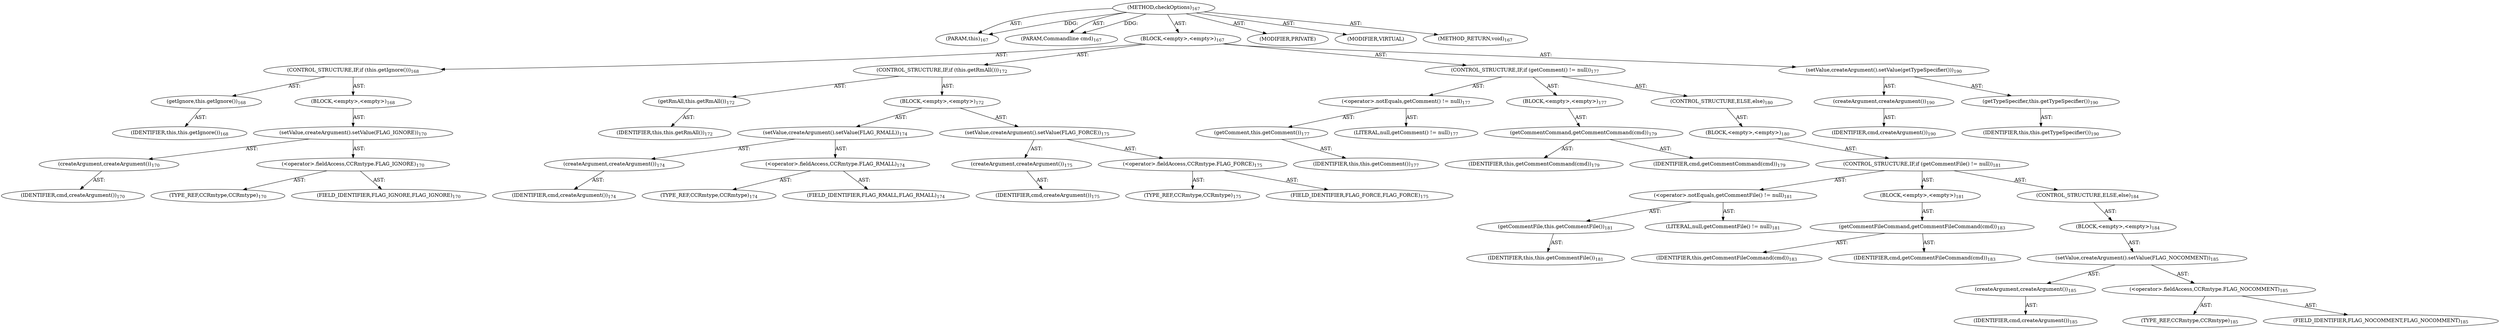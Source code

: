 digraph "checkOptions" {  
"111669149697" [label = <(METHOD,checkOptions)<SUB>167</SUB>> ]
"115964116993" [label = <(PARAM,this)<SUB>167</SUB>> ]
"115964116997" [label = <(PARAM,Commandline cmd)<SUB>167</SUB>> ]
"25769803783" [label = <(BLOCK,&lt;empty&gt;,&lt;empty&gt;)<SUB>167</SUB>> ]
"47244640259" [label = <(CONTROL_STRUCTURE,IF,if (this.getIgnore()))<SUB>168</SUB>> ]
"30064771105" [label = <(getIgnore,this.getIgnore())<SUB>168</SUB>> ]
"68719476742" [label = <(IDENTIFIER,this,this.getIgnore())<SUB>168</SUB>> ]
"25769803784" [label = <(BLOCK,&lt;empty&gt;,&lt;empty&gt;)<SUB>168</SUB>> ]
"30064771106" [label = <(setValue,createArgument().setValue(FLAG_IGNORE))<SUB>170</SUB>> ]
"30064771107" [label = <(createArgument,createArgument())<SUB>170</SUB>> ]
"68719476782" [label = <(IDENTIFIER,cmd,createArgument())<SUB>170</SUB>> ]
"30064771108" [label = <(&lt;operator&gt;.fieldAccess,CCRmtype.FLAG_IGNORE)<SUB>170</SUB>> ]
"180388626432" [label = <(TYPE_REF,CCRmtype,CCRmtype)<SUB>170</SUB>> ]
"55834574848" [label = <(FIELD_IDENTIFIER,FLAG_IGNORE,FLAG_IGNORE)<SUB>170</SUB>> ]
"47244640260" [label = <(CONTROL_STRUCTURE,IF,if (this.getRmAll()))<SUB>172</SUB>> ]
"30064771109" [label = <(getRmAll,this.getRmAll())<SUB>172</SUB>> ]
"68719476743" [label = <(IDENTIFIER,this,this.getRmAll())<SUB>172</SUB>> ]
"25769803785" [label = <(BLOCK,&lt;empty&gt;,&lt;empty&gt;)<SUB>172</SUB>> ]
"30064771110" [label = <(setValue,createArgument().setValue(FLAG_RMALL))<SUB>174</SUB>> ]
"30064771111" [label = <(createArgument,createArgument())<SUB>174</SUB>> ]
"68719476783" [label = <(IDENTIFIER,cmd,createArgument())<SUB>174</SUB>> ]
"30064771112" [label = <(&lt;operator&gt;.fieldAccess,CCRmtype.FLAG_RMALL)<SUB>174</SUB>> ]
"180388626433" [label = <(TYPE_REF,CCRmtype,CCRmtype)<SUB>174</SUB>> ]
"55834574849" [label = <(FIELD_IDENTIFIER,FLAG_RMALL,FLAG_RMALL)<SUB>174</SUB>> ]
"30064771113" [label = <(setValue,createArgument().setValue(FLAG_FORCE))<SUB>175</SUB>> ]
"30064771114" [label = <(createArgument,createArgument())<SUB>175</SUB>> ]
"68719476784" [label = <(IDENTIFIER,cmd,createArgument())<SUB>175</SUB>> ]
"30064771115" [label = <(&lt;operator&gt;.fieldAccess,CCRmtype.FLAG_FORCE)<SUB>175</SUB>> ]
"180388626434" [label = <(TYPE_REF,CCRmtype,CCRmtype)<SUB>175</SUB>> ]
"55834574850" [label = <(FIELD_IDENTIFIER,FLAG_FORCE,FLAG_FORCE)<SUB>175</SUB>> ]
"47244640261" [label = <(CONTROL_STRUCTURE,IF,if (getComment() != null))<SUB>177</SUB>> ]
"30064771116" [label = <(&lt;operator&gt;.notEquals,getComment() != null)<SUB>177</SUB>> ]
"30064771117" [label = <(getComment,this.getComment())<SUB>177</SUB>> ]
"68719476744" [label = <(IDENTIFIER,this,this.getComment())<SUB>177</SUB>> ]
"90194313222" [label = <(LITERAL,null,getComment() != null)<SUB>177</SUB>> ]
"25769803786" [label = <(BLOCK,&lt;empty&gt;,&lt;empty&gt;)<SUB>177</SUB>> ]
"30064771118" [label = <(getCommentCommand,getCommentCommand(cmd))<SUB>179</SUB>> ]
"68719476745" [label = <(IDENTIFIER,this,getCommentCommand(cmd))<SUB>179</SUB>> ]
"68719476785" [label = <(IDENTIFIER,cmd,getCommentCommand(cmd))<SUB>179</SUB>> ]
"47244640262" [label = <(CONTROL_STRUCTURE,ELSE,else)<SUB>180</SUB>> ]
"25769803787" [label = <(BLOCK,&lt;empty&gt;,&lt;empty&gt;)<SUB>180</SUB>> ]
"47244640263" [label = <(CONTROL_STRUCTURE,IF,if (getCommentFile() != null))<SUB>181</SUB>> ]
"30064771119" [label = <(&lt;operator&gt;.notEquals,getCommentFile() != null)<SUB>181</SUB>> ]
"30064771120" [label = <(getCommentFile,this.getCommentFile())<SUB>181</SUB>> ]
"68719476746" [label = <(IDENTIFIER,this,this.getCommentFile())<SUB>181</SUB>> ]
"90194313223" [label = <(LITERAL,null,getCommentFile() != null)<SUB>181</SUB>> ]
"25769803788" [label = <(BLOCK,&lt;empty&gt;,&lt;empty&gt;)<SUB>181</SUB>> ]
"30064771121" [label = <(getCommentFileCommand,getCommentFileCommand(cmd))<SUB>183</SUB>> ]
"68719476747" [label = <(IDENTIFIER,this,getCommentFileCommand(cmd))<SUB>183</SUB>> ]
"68719476786" [label = <(IDENTIFIER,cmd,getCommentFileCommand(cmd))<SUB>183</SUB>> ]
"47244640264" [label = <(CONTROL_STRUCTURE,ELSE,else)<SUB>184</SUB>> ]
"25769803789" [label = <(BLOCK,&lt;empty&gt;,&lt;empty&gt;)<SUB>184</SUB>> ]
"30064771122" [label = <(setValue,createArgument().setValue(FLAG_NOCOMMENT))<SUB>185</SUB>> ]
"30064771123" [label = <(createArgument,createArgument())<SUB>185</SUB>> ]
"68719476787" [label = <(IDENTIFIER,cmd,createArgument())<SUB>185</SUB>> ]
"30064771124" [label = <(&lt;operator&gt;.fieldAccess,CCRmtype.FLAG_NOCOMMENT)<SUB>185</SUB>> ]
"180388626435" [label = <(TYPE_REF,CCRmtype,CCRmtype)<SUB>185</SUB>> ]
"55834574851" [label = <(FIELD_IDENTIFIER,FLAG_NOCOMMENT,FLAG_NOCOMMENT)<SUB>185</SUB>> ]
"30064771125" [label = <(setValue,createArgument().setValue(getTypeSpecifier()))<SUB>190</SUB>> ]
"30064771126" [label = <(createArgument,createArgument())<SUB>190</SUB>> ]
"68719476788" [label = <(IDENTIFIER,cmd,createArgument())<SUB>190</SUB>> ]
"30064771127" [label = <(getTypeSpecifier,this.getTypeSpecifier())<SUB>190</SUB>> ]
"68719476748" [label = <(IDENTIFIER,this,this.getTypeSpecifier())<SUB>190</SUB>> ]
"133143986185" [label = <(MODIFIER,PRIVATE)> ]
"133143986186" [label = <(MODIFIER,VIRTUAL)> ]
"128849018881" [label = <(METHOD_RETURN,void)<SUB>167</SUB>> ]
  "111669149697" -> "115964116993"  [ label = "AST: "] 
  "111669149697" -> "115964116997"  [ label = "AST: "] 
  "111669149697" -> "25769803783"  [ label = "AST: "] 
  "111669149697" -> "133143986185"  [ label = "AST: "] 
  "111669149697" -> "133143986186"  [ label = "AST: "] 
  "111669149697" -> "128849018881"  [ label = "AST: "] 
  "25769803783" -> "47244640259"  [ label = "AST: "] 
  "25769803783" -> "47244640260"  [ label = "AST: "] 
  "25769803783" -> "47244640261"  [ label = "AST: "] 
  "25769803783" -> "30064771125"  [ label = "AST: "] 
  "47244640259" -> "30064771105"  [ label = "AST: "] 
  "47244640259" -> "25769803784"  [ label = "AST: "] 
  "30064771105" -> "68719476742"  [ label = "AST: "] 
  "25769803784" -> "30064771106"  [ label = "AST: "] 
  "30064771106" -> "30064771107"  [ label = "AST: "] 
  "30064771106" -> "30064771108"  [ label = "AST: "] 
  "30064771107" -> "68719476782"  [ label = "AST: "] 
  "30064771108" -> "180388626432"  [ label = "AST: "] 
  "30064771108" -> "55834574848"  [ label = "AST: "] 
  "47244640260" -> "30064771109"  [ label = "AST: "] 
  "47244640260" -> "25769803785"  [ label = "AST: "] 
  "30064771109" -> "68719476743"  [ label = "AST: "] 
  "25769803785" -> "30064771110"  [ label = "AST: "] 
  "25769803785" -> "30064771113"  [ label = "AST: "] 
  "30064771110" -> "30064771111"  [ label = "AST: "] 
  "30064771110" -> "30064771112"  [ label = "AST: "] 
  "30064771111" -> "68719476783"  [ label = "AST: "] 
  "30064771112" -> "180388626433"  [ label = "AST: "] 
  "30064771112" -> "55834574849"  [ label = "AST: "] 
  "30064771113" -> "30064771114"  [ label = "AST: "] 
  "30064771113" -> "30064771115"  [ label = "AST: "] 
  "30064771114" -> "68719476784"  [ label = "AST: "] 
  "30064771115" -> "180388626434"  [ label = "AST: "] 
  "30064771115" -> "55834574850"  [ label = "AST: "] 
  "47244640261" -> "30064771116"  [ label = "AST: "] 
  "47244640261" -> "25769803786"  [ label = "AST: "] 
  "47244640261" -> "47244640262"  [ label = "AST: "] 
  "30064771116" -> "30064771117"  [ label = "AST: "] 
  "30064771116" -> "90194313222"  [ label = "AST: "] 
  "30064771117" -> "68719476744"  [ label = "AST: "] 
  "25769803786" -> "30064771118"  [ label = "AST: "] 
  "30064771118" -> "68719476745"  [ label = "AST: "] 
  "30064771118" -> "68719476785"  [ label = "AST: "] 
  "47244640262" -> "25769803787"  [ label = "AST: "] 
  "25769803787" -> "47244640263"  [ label = "AST: "] 
  "47244640263" -> "30064771119"  [ label = "AST: "] 
  "47244640263" -> "25769803788"  [ label = "AST: "] 
  "47244640263" -> "47244640264"  [ label = "AST: "] 
  "30064771119" -> "30064771120"  [ label = "AST: "] 
  "30064771119" -> "90194313223"  [ label = "AST: "] 
  "30064771120" -> "68719476746"  [ label = "AST: "] 
  "25769803788" -> "30064771121"  [ label = "AST: "] 
  "30064771121" -> "68719476747"  [ label = "AST: "] 
  "30064771121" -> "68719476786"  [ label = "AST: "] 
  "47244640264" -> "25769803789"  [ label = "AST: "] 
  "25769803789" -> "30064771122"  [ label = "AST: "] 
  "30064771122" -> "30064771123"  [ label = "AST: "] 
  "30064771122" -> "30064771124"  [ label = "AST: "] 
  "30064771123" -> "68719476787"  [ label = "AST: "] 
  "30064771124" -> "180388626435"  [ label = "AST: "] 
  "30064771124" -> "55834574851"  [ label = "AST: "] 
  "30064771125" -> "30064771126"  [ label = "AST: "] 
  "30064771125" -> "30064771127"  [ label = "AST: "] 
  "30064771126" -> "68719476788"  [ label = "AST: "] 
  "30064771127" -> "68719476748"  [ label = "AST: "] 
  "111669149697" -> "115964116993"  [ label = "DDG: "] 
  "111669149697" -> "115964116997"  [ label = "DDG: "] 
}
